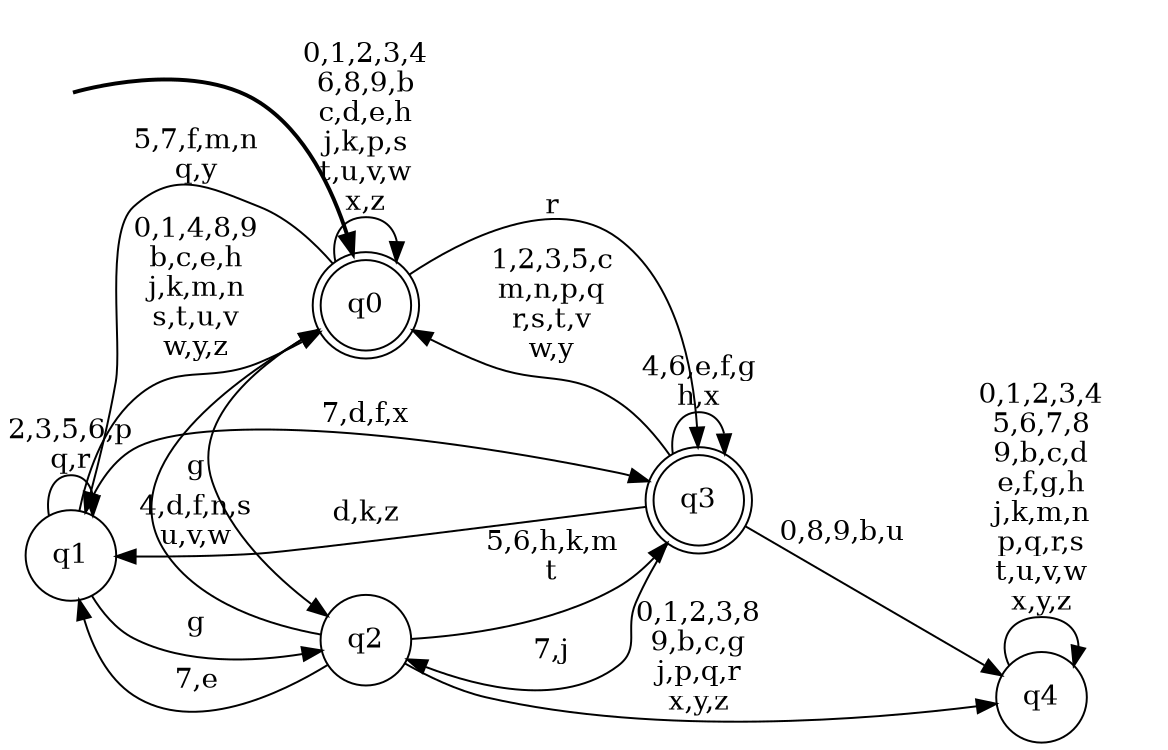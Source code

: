 digraph BlueStar {
__start0 [style = invis, shape = none, label = "", width = 0, height = 0];

rankdir=LR;
size="8,5";

s0 [style="rounded,filled", color="black", fillcolor="white" shape="doublecircle", label="q0"];
s1 [style="filled", color="black", fillcolor="white" shape="circle", label="q1"];
s2 [style="filled", color="black", fillcolor="white" shape="circle", label="q2"];
s3 [style="rounded,filled", color="black", fillcolor="white" shape="doublecircle", label="q3"];
s4 [style="filled", color="black", fillcolor="white" shape="circle", label="q4"];
subgraph cluster_main { 
	graph [pad=".75", ranksep="0.15", nodesep="0.15"];
	 style=invis; 
	__start0 -> s0 [penwidth=2];
}
s0 -> s0 [label="0,1,2,3,4\n6,8,9,b\nc,d,e,h\nj,k,p,s\nt,u,v,w\nx,z"];
s0 -> s1 [label="5,7,f,m,n\nq,y"];
s0 -> s2 [label="g"];
s0 -> s3 [label="r"];
s1 -> s0 [label="0,1,4,8,9\nb,c,e,h\nj,k,m,n\ns,t,u,v\nw,y,z"];
s1 -> s1 [label="2,3,5,6,p\nq,r"];
s1 -> s2 [label="g"];
s1 -> s3 [label="7,d,f,x"];
s2 -> s0 [label="4,d,f,n,s\nu,v,w"];
s2 -> s1 [label="7,e"];
s2 -> s3 [label="5,6,h,k,m\nt"];
s2 -> s4 [label="0,1,2,3,8\n9,b,c,g\nj,p,q,r\nx,y,z"];
s3 -> s0 [label="1,2,3,5,c\nm,n,p,q\nr,s,t,v\nw,y"];
s3 -> s1 [label="d,k,z"];
s3 -> s2 [label="7,j"];
s3 -> s3 [label="4,6,e,f,g\nh,x"];
s3 -> s4 [label="0,8,9,b,u"];
s4 -> s4 [label="0,1,2,3,4\n5,6,7,8\n9,b,c,d\ne,f,g,h\nj,k,m,n\np,q,r,s\nt,u,v,w\nx,y,z"];

}